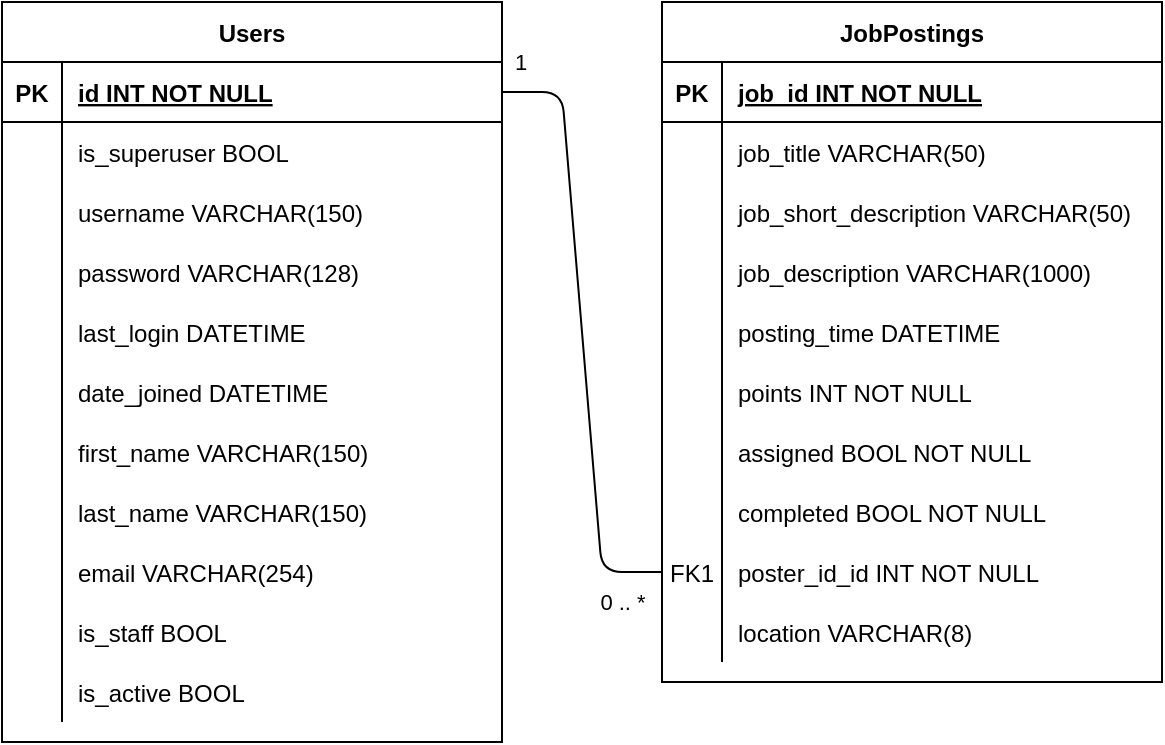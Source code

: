 <mxfile version="20.5.1" type="device"><diagram id="R2lEEEUBdFMjLlhIrx00" name="Page-1"><mxGraphModel dx="946" dy="650" grid="1" gridSize="10" guides="1" tooltips="1" connect="1" arrows="1" fold="1" page="1" pageScale="1" pageWidth="850" pageHeight="1100" math="0" shadow="0" extFonts="Permanent Marker^https://fonts.googleapis.com/css?family=Permanent+Marker"><root><mxCell id="0"/><mxCell id="1" parent="0"/><mxCell id="jTQ_ushrxF97wDetjWlJ-69" value="" style="edgeStyle=entityRelationEdgeStyle;endArrow=none;startArrow=none;endFill=0;startFill=0;" edge="1" parent="1" source="jTQ_ushrxF97wDetjWlJ-104" target="jTQ_ushrxF97wDetjWlJ-97"><mxGeometry width="100" height="100" relative="1" as="geometry"><mxPoint x="350" y="730" as="sourcePoint"/><mxPoint x="450" y="630" as="targetPoint"/></mxGeometry></mxCell><mxCell id="jTQ_ushrxF97wDetjWlJ-70" value="1" style="edgeLabel;html=1;align=center;verticalAlign=middle;resizable=0;points=[];" vertex="1" connectable="0" parent="jTQ_ushrxF97wDetjWlJ-69"><mxGeometry x="-0.92" y="-1" relative="1" as="geometry"><mxPoint x="-3" y="-16" as="offset"/></mxGeometry></mxCell><mxCell id="jTQ_ushrxF97wDetjWlJ-71" value="0 .. *" style="edgeLabel;html=1;align=center;verticalAlign=middle;resizable=0;points=[];" vertex="1" connectable="0" parent="jTQ_ushrxF97wDetjWlJ-69"><mxGeometry x="0.887" y="-1" relative="1" as="geometry"><mxPoint x="-3" y="14" as="offset"/></mxGeometry></mxCell><mxCell id="jTQ_ushrxF97wDetjWlJ-72" value="JobPostings" style="shape=table;startSize=30;container=1;collapsible=1;childLayout=tableLayout;fixedRows=1;rowLines=0;fontStyle=1;align=center;resizeLast=1;" vertex="1" parent="1"><mxGeometry x="461" y="130" width="250" height="340" as="geometry"/></mxCell><mxCell id="jTQ_ushrxF97wDetjWlJ-73" value="" style="shape=partialRectangle;collapsible=0;dropTarget=0;pointerEvents=0;fillColor=none;points=[[0,0.5],[1,0.5]];portConstraint=eastwest;top=0;left=0;right=0;bottom=1;" vertex="1" parent="jTQ_ushrxF97wDetjWlJ-72"><mxGeometry y="30" width="250" height="30" as="geometry"/></mxCell><mxCell id="jTQ_ushrxF97wDetjWlJ-74" value="PK" style="shape=partialRectangle;overflow=hidden;connectable=0;fillColor=none;top=0;left=0;bottom=0;right=0;fontStyle=1;" vertex="1" parent="jTQ_ushrxF97wDetjWlJ-73"><mxGeometry width="30" height="30" as="geometry"><mxRectangle width="30" height="30" as="alternateBounds"/></mxGeometry></mxCell><mxCell id="jTQ_ushrxF97wDetjWlJ-75" value="job_id INT NOT NULL " style="shape=partialRectangle;overflow=hidden;connectable=0;fillColor=none;top=0;left=0;bottom=0;right=0;align=left;spacingLeft=6;fontStyle=5;" vertex="1" parent="jTQ_ushrxF97wDetjWlJ-73"><mxGeometry x="30" width="220" height="30" as="geometry"><mxRectangle width="220" height="30" as="alternateBounds"/></mxGeometry></mxCell><mxCell id="jTQ_ushrxF97wDetjWlJ-76" value="" style="shape=partialRectangle;collapsible=0;dropTarget=0;pointerEvents=0;fillColor=none;points=[[0,0.5],[1,0.5]];portConstraint=eastwest;top=0;left=0;right=0;bottom=0;" vertex="1" parent="jTQ_ushrxF97wDetjWlJ-72"><mxGeometry y="60" width="250" height="30" as="geometry"/></mxCell><mxCell id="jTQ_ushrxF97wDetjWlJ-77" value="" style="shape=partialRectangle;overflow=hidden;connectable=0;fillColor=none;top=0;left=0;bottom=0;right=0;" vertex="1" parent="jTQ_ushrxF97wDetjWlJ-76"><mxGeometry width="30" height="30" as="geometry"><mxRectangle width="30" height="30" as="alternateBounds"/></mxGeometry></mxCell><mxCell id="jTQ_ushrxF97wDetjWlJ-78" value="job_title VARCHAR(50)" style="shape=partialRectangle;overflow=hidden;connectable=0;fillColor=none;top=0;left=0;bottom=0;right=0;align=left;spacingLeft=6;" vertex="1" parent="jTQ_ushrxF97wDetjWlJ-76"><mxGeometry x="30" width="220" height="30" as="geometry"><mxRectangle width="220" height="30" as="alternateBounds"/></mxGeometry></mxCell><mxCell id="jTQ_ushrxF97wDetjWlJ-79" style="shape=partialRectangle;collapsible=0;dropTarget=0;pointerEvents=0;fillColor=none;points=[[0,0.5],[1,0.5]];portConstraint=eastwest;top=0;left=0;right=0;bottom=0;" vertex="1" parent="jTQ_ushrxF97wDetjWlJ-72"><mxGeometry y="90" width="250" height="30" as="geometry"/></mxCell><mxCell id="jTQ_ushrxF97wDetjWlJ-80" style="shape=partialRectangle;overflow=hidden;connectable=0;fillColor=none;top=0;left=0;bottom=0;right=0;" vertex="1" parent="jTQ_ushrxF97wDetjWlJ-79"><mxGeometry width="30" height="30" as="geometry"><mxRectangle width="30" height="30" as="alternateBounds"/></mxGeometry></mxCell><mxCell id="jTQ_ushrxF97wDetjWlJ-81" value="job_short_description VARCHAR(50)" style="shape=partialRectangle;overflow=hidden;connectable=0;fillColor=none;top=0;left=0;bottom=0;right=0;align=left;spacingLeft=6;" vertex="1" parent="jTQ_ushrxF97wDetjWlJ-79"><mxGeometry x="30" width="220" height="30" as="geometry"><mxRectangle width="220" height="30" as="alternateBounds"/></mxGeometry></mxCell><mxCell id="jTQ_ushrxF97wDetjWlJ-82" style="shape=partialRectangle;collapsible=0;dropTarget=0;pointerEvents=0;fillColor=none;points=[[0,0.5],[1,0.5]];portConstraint=eastwest;top=0;left=0;right=0;bottom=0;" vertex="1" parent="jTQ_ushrxF97wDetjWlJ-72"><mxGeometry y="120" width="250" height="30" as="geometry"/></mxCell><mxCell id="jTQ_ushrxF97wDetjWlJ-83" style="shape=partialRectangle;overflow=hidden;connectable=0;fillColor=none;top=0;left=0;bottom=0;right=0;" vertex="1" parent="jTQ_ushrxF97wDetjWlJ-82"><mxGeometry width="30" height="30" as="geometry"><mxRectangle width="30" height="30" as="alternateBounds"/></mxGeometry></mxCell><mxCell id="jTQ_ushrxF97wDetjWlJ-84" value="job_description VARCHAR(1000)" style="shape=partialRectangle;overflow=hidden;connectable=0;fillColor=none;top=0;left=0;bottom=0;right=0;align=left;spacingLeft=6;" vertex="1" parent="jTQ_ushrxF97wDetjWlJ-82"><mxGeometry x="30" width="220" height="30" as="geometry"><mxRectangle width="220" height="30" as="alternateBounds"/></mxGeometry></mxCell><mxCell id="jTQ_ushrxF97wDetjWlJ-85" style="shape=partialRectangle;collapsible=0;dropTarget=0;pointerEvents=0;fillColor=none;points=[[0,0.5],[1,0.5]];portConstraint=eastwest;top=0;left=0;right=0;bottom=0;" vertex="1" parent="jTQ_ushrxF97wDetjWlJ-72"><mxGeometry y="150" width="250" height="30" as="geometry"/></mxCell><mxCell id="jTQ_ushrxF97wDetjWlJ-86" style="shape=partialRectangle;overflow=hidden;connectable=0;fillColor=none;top=0;left=0;bottom=0;right=0;" vertex="1" parent="jTQ_ushrxF97wDetjWlJ-85"><mxGeometry width="30" height="30" as="geometry"><mxRectangle width="30" height="30" as="alternateBounds"/></mxGeometry></mxCell><mxCell id="jTQ_ushrxF97wDetjWlJ-87" value="posting_time DATETIME" style="shape=partialRectangle;overflow=hidden;connectable=0;fillColor=none;top=0;left=0;bottom=0;right=0;align=left;spacingLeft=6;" vertex="1" parent="jTQ_ushrxF97wDetjWlJ-85"><mxGeometry x="30" width="220" height="30" as="geometry"><mxRectangle width="220" height="30" as="alternateBounds"/></mxGeometry></mxCell><mxCell id="jTQ_ushrxF97wDetjWlJ-88" style="shape=partialRectangle;collapsible=0;dropTarget=0;pointerEvents=0;fillColor=none;points=[[0,0.5],[1,0.5]];portConstraint=eastwest;top=0;left=0;right=0;bottom=0;" vertex="1" parent="jTQ_ushrxF97wDetjWlJ-72"><mxGeometry y="180" width="250" height="30" as="geometry"/></mxCell><mxCell id="jTQ_ushrxF97wDetjWlJ-89" style="shape=partialRectangle;overflow=hidden;connectable=0;fillColor=none;top=0;left=0;bottom=0;right=0;" vertex="1" parent="jTQ_ushrxF97wDetjWlJ-88"><mxGeometry width="30" height="30" as="geometry"><mxRectangle width="30" height="30" as="alternateBounds"/></mxGeometry></mxCell><mxCell id="jTQ_ushrxF97wDetjWlJ-90" value="points INT NOT NULL" style="shape=partialRectangle;overflow=hidden;connectable=0;fillColor=none;top=0;left=0;bottom=0;right=0;align=left;spacingLeft=6;" vertex="1" parent="jTQ_ushrxF97wDetjWlJ-88"><mxGeometry x="30" width="220" height="30" as="geometry"><mxRectangle width="220" height="30" as="alternateBounds"/></mxGeometry></mxCell><mxCell id="jTQ_ushrxF97wDetjWlJ-91" style="shape=partialRectangle;collapsible=0;dropTarget=0;pointerEvents=0;fillColor=none;points=[[0,0.5],[1,0.5]];portConstraint=eastwest;top=0;left=0;right=0;bottom=0;" vertex="1" parent="jTQ_ushrxF97wDetjWlJ-72"><mxGeometry y="210" width="250" height="30" as="geometry"/></mxCell><mxCell id="jTQ_ushrxF97wDetjWlJ-92" style="shape=partialRectangle;overflow=hidden;connectable=0;fillColor=none;top=0;left=0;bottom=0;right=0;" vertex="1" parent="jTQ_ushrxF97wDetjWlJ-91"><mxGeometry width="30" height="30" as="geometry"><mxRectangle width="30" height="30" as="alternateBounds"/></mxGeometry></mxCell><mxCell id="jTQ_ushrxF97wDetjWlJ-93" value="assigned BOOL NOT NULL" style="shape=partialRectangle;overflow=hidden;connectable=0;fillColor=none;top=0;left=0;bottom=0;right=0;align=left;spacingLeft=6;" vertex="1" parent="jTQ_ushrxF97wDetjWlJ-91"><mxGeometry x="30" width="220" height="30" as="geometry"><mxRectangle width="220" height="30" as="alternateBounds"/></mxGeometry></mxCell><mxCell id="jTQ_ushrxF97wDetjWlJ-94" style="shape=partialRectangle;collapsible=0;dropTarget=0;pointerEvents=0;fillColor=none;points=[[0,0.5],[1,0.5]];portConstraint=eastwest;top=0;left=0;right=0;bottom=0;" vertex="1" parent="jTQ_ushrxF97wDetjWlJ-72"><mxGeometry y="240" width="250" height="30" as="geometry"/></mxCell><mxCell id="jTQ_ushrxF97wDetjWlJ-95" style="shape=partialRectangle;overflow=hidden;connectable=0;fillColor=none;top=0;left=0;bottom=0;right=0;" vertex="1" parent="jTQ_ushrxF97wDetjWlJ-94"><mxGeometry width="30" height="30" as="geometry"><mxRectangle width="30" height="30" as="alternateBounds"/></mxGeometry></mxCell><mxCell id="jTQ_ushrxF97wDetjWlJ-96" value="completed BOOL NOT NULL" style="shape=partialRectangle;overflow=hidden;connectable=0;fillColor=none;top=0;left=0;bottom=0;right=0;align=left;spacingLeft=6;" vertex="1" parent="jTQ_ushrxF97wDetjWlJ-94"><mxGeometry x="30" width="220" height="30" as="geometry"><mxRectangle width="220" height="30" as="alternateBounds"/></mxGeometry></mxCell><mxCell id="jTQ_ushrxF97wDetjWlJ-97" value="" style="shape=partialRectangle;collapsible=0;dropTarget=0;pointerEvents=0;fillColor=none;points=[[0,0.5],[1,0.5]];portConstraint=eastwest;top=0;left=0;right=0;bottom=0;" vertex="1" parent="jTQ_ushrxF97wDetjWlJ-72"><mxGeometry y="270" width="250" height="30" as="geometry"/></mxCell><mxCell id="jTQ_ushrxF97wDetjWlJ-98" value="FK1" style="shape=partialRectangle;overflow=hidden;connectable=0;fillColor=none;top=0;left=0;bottom=0;right=0;" vertex="1" parent="jTQ_ushrxF97wDetjWlJ-97"><mxGeometry width="30" height="30" as="geometry"><mxRectangle width="30" height="30" as="alternateBounds"/></mxGeometry></mxCell><mxCell id="jTQ_ushrxF97wDetjWlJ-99" value="poster_id_id INT NOT NULL" style="shape=partialRectangle;overflow=hidden;connectable=0;fillColor=none;top=0;left=0;bottom=0;right=0;align=left;spacingLeft=6;" vertex="1" parent="jTQ_ushrxF97wDetjWlJ-97"><mxGeometry x="30" width="220" height="30" as="geometry"><mxRectangle width="220" height="30" as="alternateBounds"/></mxGeometry></mxCell><mxCell id="jTQ_ushrxF97wDetjWlJ-100" style="shape=partialRectangle;collapsible=0;dropTarget=0;pointerEvents=0;fillColor=none;points=[[0,0.5],[1,0.5]];portConstraint=eastwest;top=0;left=0;right=0;bottom=0;" vertex="1" parent="jTQ_ushrxF97wDetjWlJ-72"><mxGeometry y="300" width="250" height="30" as="geometry"/></mxCell><mxCell id="jTQ_ushrxF97wDetjWlJ-101" style="shape=partialRectangle;overflow=hidden;connectable=0;fillColor=none;top=0;left=0;bottom=0;right=0;" vertex="1" parent="jTQ_ushrxF97wDetjWlJ-100"><mxGeometry width="30" height="30" as="geometry"><mxRectangle width="30" height="30" as="alternateBounds"/></mxGeometry></mxCell><mxCell id="jTQ_ushrxF97wDetjWlJ-102" value="location VARCHAR(8)" style="shape=partialRectangle;overflow=hidden;connectable=0;fillColor=none;top=0;left=0;bottom=0;right=0;align=left;spacingLeft=6;" vertex="1" parent="jTQ_ushrxF97wDetjWlJ-100"><mxGeometry x="30" width="220" height="30" as="geometry"><mxRectangle width="220" height="30" as="alternateBounds"/></mxGeometry></mxCell><mxCell id="jTQ_ushrxF97wDetjWlJ-103" value="Users" style="shape=table;startSize=30;container=1;collapsible=1;childLayout=tableLayout;fixedRows=1;rowLines=0;fontStyle=1;align=center;resizeLast=1;" vertex="1" parent="1"><mxGeometry x="131" y="130" width="250" height="370" as="geometry"/></mxCell><mxCell id="jTQ_ushrxF97wDetjWlJ-104" value="" style="shape=partialRectangle;collapsible=0;dropTarget=0;pointerEvents=0;fillColor=none;points=[[0,0.5],[1,0.5]];portConstraint=eastwest;top=0;left=0;right=0;bottom=1;" vertex="1" parent="jTQ_ushrxF97wDetjWlJ-103"><mxGeometry y="30" width="250" height="30" as="geometry"/></mxCell><mxCell id="jTQ_ushrxF97wDetjWlJ-105" value="PK" style="shape=partialRectangle;overflow=hidden;connectable=0;fillColor=none;top=0;left=0;bottom=0;right=0;fontStyle=1;" vertex="1" parent="jTQ_ushrxF97wDetjWlJ-104"><mxGeometry width="30" height="30" as="geometry"><mxRectangle width="30" height="30" as="alternateBounds"/></mxGeometry></mxCell><mxCell id="jTQ_ushrxF97wDetjWlJ-106" value="id INT NOT NULL " style="shape=partialRectangle;overflow=hidden;connectable=0;fillColor=none;top=0;left=0;bottom=0;right=0;align=left;spacingLeft=6;fontStyle=5;" vertex="1" parent="jTQ_ushrxF97wDetjWlJ-104"><mxGeometry x="30" width="220" height="30" as="geometry"><mxRectangle width="220" height="30" as="alternateBounds"/></mxGeometry></mxCell><mxCell id="jTQ_ushrxF97wDetjWlJ-107" value="" style="shape=partialRectangle;collapsible=0;dropTarget=0;pointerEvents=0;fillColor=none;points=[[0,0.5],[1,0.5]];portConstraint=eastwest;top=0;left=0;right=0;bottom=0;" vertex="1" parent="jTQ_ushrxF97wDetjWlJ-103"><mxGeometry y="60" width="250" height="30" as="geometry"/></mxCell><mxCell id="jTQ_ushrxF97wDetjWlJ-108" value="" style="shape=partialRectangle;overflow=hidden;connectable=0;fillColor=none;top=0;left=0;bottom=0;right=0;" vertex="1" parent="jTQ_ushrxF97wDetjWlJ-107"><mxGeometry width="30" height="30" as="geometry"><mxRectangle width="30" height="30" as="alternateBounds"/></mxGeometry></mxCell><mxCell id="jTQ_ushrxF97wDetjWlJ-109" value="is_superuser BOOL" style="shape=partialRectangle;overflow=hidden;connectable=0;fillColor=none;top=0;left=0;bottom=0;right=0;align=left;spacingLeft=6;" vertex="1" parent="jTQ_ushrxF97wDetjWlJ-107"><mxGeometry x="30" width="220" height="30" as="geometry"><mxRectangle width="220" height="30" as="alternateBounds"/></mxGeometry></mxCell><mxCell id="jTQ_ushrxF97wDetjWlJ-110" style="shape=partialRectangle;collapsible=0;dropTarget=0;pointerEvents=0;fillColor=none;points=[[0,0.5],[1,0.5]];portConstraint=eastwest;top=0;left=0;right=0;bottom=0;" vertex="1" parent="jTQ_ushrxF97wDetjWlJ-103"><mxGeometry y="90" width="250" height="30" as="geometry"/></mxCell><mxCell id="jTQ_ushrxF97wDetjWlJ-111" style="shape=partialRectangle;overflow=hidden;connectable=0;fillColor=none;top=0;left=0;bottom=0;right=0;" vertex="1" parent="jTQ_ushrxF97wDetjWlJ-110"><mxGeometry width="30" height="30" as="geometry"><mxRectangle width="30" height="30" as="alternateBounds"/></mxGeometry></mxCell><mxCell id="jTQ_ushrxF97wDetjWlJ-112" value="username VARCHAR(150)" style="shape=partialRectangle;overflow=hidden;connectable=0;fillColor=none;top=0;left=0;bottom=0;right=0;align=left;spacingLeft=6;" vertex="1" parent="jTQ_ushrxF97wDetjWlJ-110"><mxGeometry x="30" width="220" height="30" as="geometry"><mxRectangle width="220" height="30" as="alternateBounds"/></mxGeometry></mxCell><mxCell id="jTQ_ushrxF97wDetjWlJ-113" style="shape=partialRectangle;collapsible=0;dropTarget=0;pointerEvents=0;fillColor=none;points=[[0,0.5],[1,0.5]];portConstraint=eastwest;top=0;left=0;right=0;bottom=0;" vertex="1" parent="jTQ_ushrxF97wDetjWlJ-103"><mxGeometry y="120" width="250" height="30" as="geometry"/></mxCell><mxCell id="jTQ_ushrxF97wDetjWlJ-114" style="shape=partialRectangle;overflow=hidden;connectable=0;fillColor=none;top=0;left=0;bottom=0;right=0;" vertex="1" parent="jTQ_ushrxF97wDetjWlJ-113"><mxGeometry width="30" height="30" as="geometry"><mxRectangle width="30" height="30" as="alternateBounds"/></mxGeometry></mxCell><mxCell id="jTQ_ushrxF97wDetjWlJ-115" value="password VARCHAR(128)" style="shape=partialRectangle;overflow=hidden;connectable=0;fillColor=none;top=0;left=0;bottom=0;right=0;align=left;spacingLeft=6;" vertex="1" parent="jTQ_ushrxF97wDetjWlJ-113"><mxGeometry x="30" width="220" height="30" as="geometry"><mxRectangle width="220" height="30" as="alternateBounds"/></mxGeometry></mxCell><mxCell id="jTQ_ushrxF97wDetjWlJ-116" style="shape=partialRectangle;collapsible=0;dropTarget=0;pointerEvents=0;fillColor=none;points=[[0,0.5],[1,0.5]];portConstraint=eastwest;top=0;left=0;right=0;bottom=0;" vertex="1" parent="jTQ_ushrxF97wDetjWlJ-103"><mxGeometry y="150" width="250" height="30" as="geometry"/></mxCell><mxCell id="jTQ_ushrxF97wDetjWlJ-117" style="shape=partialRectangle;overflow=hidden;connectable=0;fillColor=none;top=0;left=0;bottom=0;right=0;" vertex="1" parent="jTQ_ushrxF97wDetjWlJ-116"><mxGeometry width="30" height="30" as="geometry"><mxRectangle width="30" height="30" as="alternateBounds"/></mxGeometry></mxCell><mxCell id="jTQ_ushrxF97wDetjWlJ-118" value="last_login DATETIME" style="shape=partialRectangle;overflow=hidden;connectable=0;fillColor=none;top=0;left=0;bottom=0;right=0;align=left;spacingLeft=6;" vertex="1" parent="jTQ_ushrxF97wDetjWlJ-116"><mxGeometry x="30" width="220" height="30" as="geometry"><mxRectangle width="220" height="30" as="alternateBounds"/></mxGeometry></mxCell><mxCell id="jTQ_ushrxF97wDetjWlJ-119" style="shape=partialRectangle;collapsible=0;dropTarget=0;pointerEvents=0;fillColor=none;points=[[0,0.5],[1,0.5]];portConstraint=eastwest;top=0;left=0;right=0;bottom=0;" vertex="1" parent="jTQ_ushrxF97wDetjWlJ-103"><mxGeometry y="180" width="250" height="30" as="geometry"/></mxCell><mxCell id="jTQ_ushrxF97wDetjWlJ-120" style="shape=partialRectangle;overflow=hidden;connectable=0;fillColor=none;top=0;left=0;bottom=0;right=0;" vertex="1" parent="jTQ_ushrxF97wDetjWlJ-119"><mxGeometry width="30" height="30" as="geometry"><mxRectangle width="30" height="30" as="alternateBounds"/></mxGeometry></mxCell><mxCell id="jTQ_ushrxF97wDetjWlJ-121" value="date_joined DATETIME" style="shape=partialRectangle;overflow=hidden;connectable=0;fillColor=none;top=0;left=0;bottom=0;right=0;align=left;spacingLeft=6;" vertex="1" parent="jTQ_ushrxF97wDetjWlJ-119"><mxGeometry x="30" width="220" height="30" as="geometry"><mxRectangle width="220" height="30" as="alternateBounds"/></mxGeometry></mxCell><mxCell id="jTQ_ushrxF97wDetjWlJ-122" style="shape=partialRectangle;collapsible=0;dropTarget=0;pointerEvents=0;fillColor=none;points=[[0,0.5],[1,0.5]];portConstraint=eastwest;top=0;left=0;right=0;bottom=0;" vertex="1" parent="jTQ_ushrxF97wDetjWlJ-103"><mxGeometry y="210" width="250" height="30" as="geometry"/></mxCell><mxCell id="jTQ_ushrxF97wDetjWlJ-123" style="shape=partialRectangle;overflow=hidden;connectable=0;fillColor=none;top=0;left=0;bottom=0;right=0;" vertex="1" parent="jTQ_ushrxF97wDetjWlJ-122"><mxGeometry width="30" height="30" as="geometry"><mxRectangle width="30" height="30" as="alternateBounds"/></mxGeometry></mxCell><mxCell id="jTQ_ushrxF97wDetjWlJ-124" value="first_name VARCHAR(150)" style="shape=partialRectangle;overflow=hidden;connectable=0;fillColor=none;top=0;left=0;bottom=0;right=0;align=left;spacingLeft=6;" vertex="1" parent="jTQ_ushrxF97wDetjWlJ-122"><mxGeometry x="30" width="220" height="30" as="geometry"><mxRectangle width="220" height="30" as="alternateBounds"/></mxGeometry></mxCell><mxCell id="jTQ_ushrxF97wDetjWlJ-125" style="shape=partialRectangle;collapsible=0;dropTarget=0;pointerEvents=0;fillColor=none;points=[[0,0.5],[1,0.5]];portConstraint=eastwest;top=0;left=0;right=0;bottom=0;" vertex="1" parent="jTQ_ushrxF97wDetjWlJ-103"><mxGeometry y="240" width="250" height="30" as="geometry"/></mxCell><mxCell id="jTQ_ushrxF97wDetjWlJ-126" style="shape=partialRectangle;overflow=hidden;connectable=0;fillColor=none;top=0;left=0;bottom=0;right=0;" vertex="1" parent="jTQ_ushrxF97wDetjWlJ-125"><mxGeometry width="30" height="30" as="geometry"><mxRectangle width="30" height="30" as="alternateBounds"/></mxGeometry></mxCell><mxCell id="jTQ_ushrxF97wDetjWlJ-127" value="last_name VARCHAR(150)" style="shape=partialRectangle;overflow=hidden;connectable=0;fillColor=none;top=0;left=0;bottom=0;right=0;align=left;spacingLeft=6;" vertex="1" parent="jTQ_ushrxF97wDetjWlJ-125"><mxGeometry x="30" width="220" height="30" as="geometry"><mxRectangle width="220" height="30" as="alternateBounds"/></mxGeometry></mxCell><mxCell id="jTQ_ushrxF97wDetjWlJ-128" style="shape=partialRectangle;collapsible=0;dropTarget=0;pointerEvents=0;fillColor=none;points=[[0,0.5],[1,0.5]];portConstraint=eastwest;top=0;left=0;right=0;bottom=0;" vertex="1" parent="jTQ_ushrxF97wDetjWlJ-103"><mxGeometry y="270" width="250" height="30" as="geometry"/></mxCell><mxCell id="jTQ_ushrxF97wDetjWlJ-129" style="shape=partialRectangle;overflow=hidden;connectable=0;fillColor=none;top=0;left=0;bottom=0;right=0;" vertex="1" parent="jTQ_ushrxF97wDetjWlJ-128"><mxGeometry width="30" height="30" as="geometry"><mxRectangle width="30" height="30" as="alternateBounds"/></mxGeometry></mxCell><mxCell id="jTQ_ushrxF97wDetjWlJ-130" value="email VARCHAR(254)" style="shape=partialRectangle;overflow=hidden;connectable=0;fillColor=none;top=0;left=0;bottom=0;right=0;align=left;spacingLeft=6;" vertex="1" parent="jTQ_ushrxF97wDetjWlJ-128"><mxGeometry x="30" width="220" height="30" as="geometry"><mxRectangle width="220" height="30" as="alternateBounds"/></mxGeometry></mxCell><mxCell id="jTQ_ushrxF97wDetjWlJ-131" style="shape=partialRectangle;collapsible=0;dropTarget=0;pointerEvents=0;fillColor=none;points=[[0,0.5],[1,0.5]];portConstraint=eastwest;top=0;left=0;right=0;bottom=0;" vertex="1" parent="jTQ_ushrxF97wDetjWlJ-103"><mxGeometry y="300" width="250" height="30" as="geometry"/></mxCell><mxCell id="jTQ_ushrxF97wDetjWlJ-132" style="shape=partialRectangle;overflow=hidden;connectable=0;fillColor=none;top=0;left=0;bottom=0;right=0;" vertex="1" parent="jTQ_ushrxF97wDetjWlJ-131"><mxGeometry width="30" height="30" as="geometry"><mxRectangle width="30" height="30" as="alternateBounds"/></mxGeometry></mxCell><mxCell id="jTQ_ushrxF97wDetjWlJ-133" value="is_staff BOOL" style="shape=partialRectangle;overflow=hidden;connectable=0;fillColor=none;top=0;left=0;bottom=0;right=0;align=left;spacingLeft=6;" vertex="1" parent="jTQ_ushrxF97wDetjWlJ-131"><mxGeometry x="30" width="220" height="30" as="geometry"><mxRectangle width="220" height="30" as="alternateBounds"/></mxGeometry></mxCell><mxCell id="jTQ_ushrxF97wDetjWlJ-134" style="shape=partialRectangle;collapsible=0;dropTarget=0;pointerEvents=0;fillColor=none;points=[[0,0.5],[1,0.5]];portConstraint=eastwest;top=0;left=0;right=0;bottom=0;" vertex="1" parent="jTQ_ushrxF97wDetjWlJ-103"><mxGeometry y="330" width="250" height="30" as="geometry"/></mxCell><mxCell id="jTQ_ushrxF97wDetjWlJ-135" style="shape=partialRectangle;overflow=hidden;connectable=0;fillColor=none;top=0;left=0;bottom=0;right=0;" vertex="1" parent="jTQ_ushrxF97wDetjWlJ-134"><mxGeometry width="30" height="30" as="geometry"><mxRectangle width="30" height="30" as="alternateBounds"/></mxGeometry></mxCell><mxCell id="jTQ_ushrxF97wDetjWlJ-136" value="is_active BOOL" style="shape=partialRectangle;overflow=hidden;connectable=0;fillColor=none;top=0;left=0;bottom=0;right=0;align=left;spacingLeft=6;" vertex="1" parent="jTQ_ushrxF97wDetjWlJ-134"><mxGeometry x="30" width="220" height="30" as="geometry"><mxRectangle width="220" height="30" as="alternateBounds"/></mxGeometry></mxCell></root></mxGraphModel></diagram></mxfile>